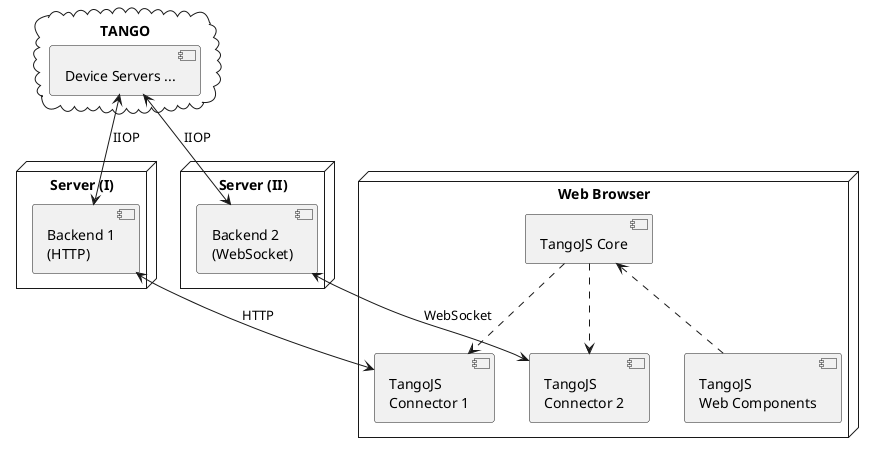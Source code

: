 @startuml
top to bottom direction

cloud "TANGO" {
  [Device Servers ...] as DevSrv
}

node "Server (I)" {
  [Backend 1\n(HTTP)] as B1
}

node "Server (II)" {
  [Backend 2\n(WebSocket)] as B2
}

node "Web Browser" {
  [TangoJS\nWeb Components] as WC
  [TangoJS\nConnector 1] as C1
  [TangoJS\nConnector 2] as C2
  [TangoJS Core] as Core
}

[DevSrv] <--> B1 : IIOP
[DevSrv] <--> B2 : IIOP
B1 <--> C1 : HTTP
B2 <--> C2 : WebSocket
Core ..> C1
Core ..> C2
Core <.. WC

@enduml
